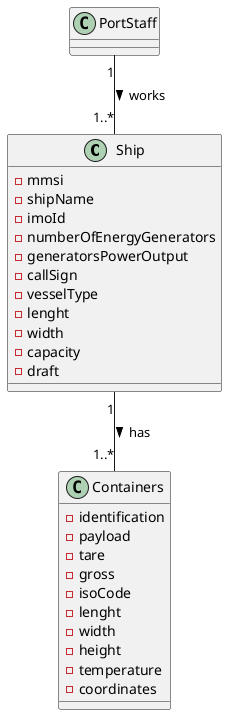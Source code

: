 @startuml


class Ship {
 - mmsi
 - shipName
 - imoId
 - numberOfEnergyGenerators
 - generatorsPowerOutput
 - callSign
 - vesselType
 - lenght
 - width
 - capacity
 - draft
}

class Containers {
- identification
- payload
- tare
- gross
- isoCode
- lenght
- width
- height
- temperature
- coordinates
}





PortStaff"1" -down- "1..*"Ship : > works
Ship "1" -down- "1..*"Containers  : > has

@enduml